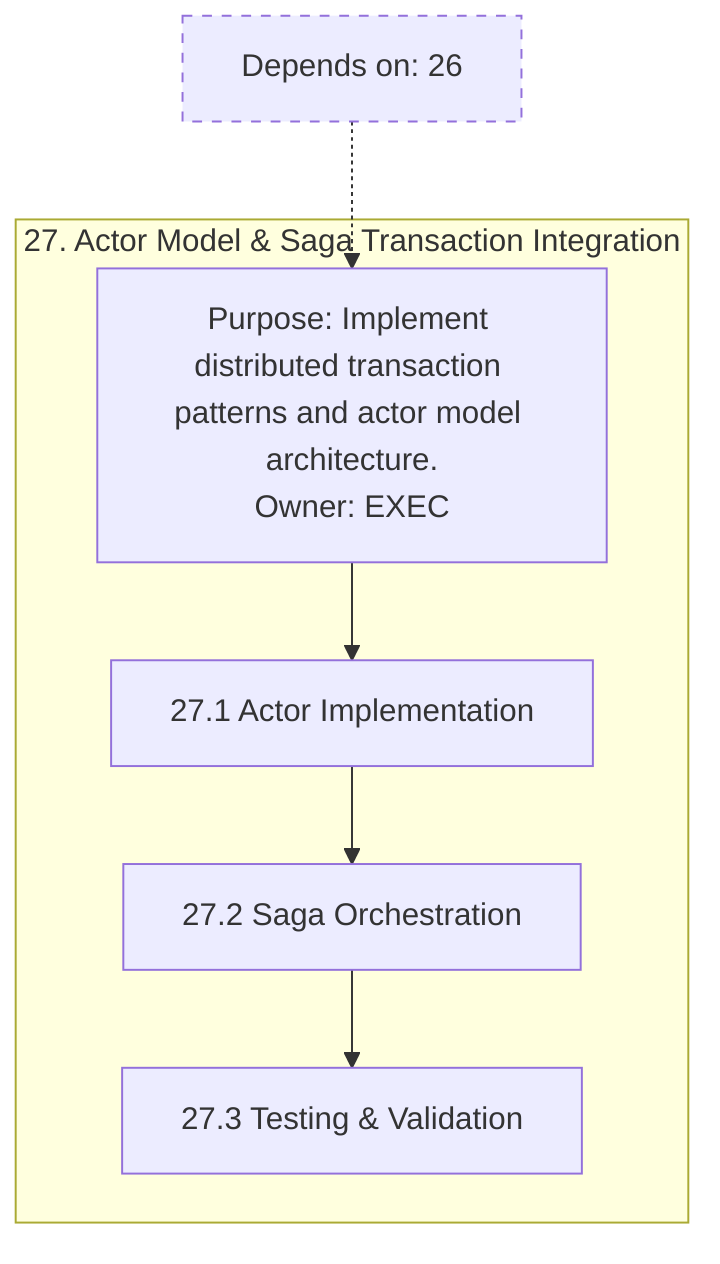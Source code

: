 flowchart TB
%% Stage 27 Detail
subgraph S27["27. Actor Model & Saga Transaction Integration"]
  S27_root["Purpose: Implement distributed transaction patterns and actor model architecture.
Owner: EXEC"]
  S27_A["27.1 Actor Implementation"]
  S27_B["27.2 Saga Orchestration"]
  S27_C["27.3 Testing & Validation"]
  S27_root --> S27_A --> S27_B --> S27_C
end
classDef dep stroke-dasharray: 5 5;
D27["Depends on: 26"]:::dep -.-> S27_root
